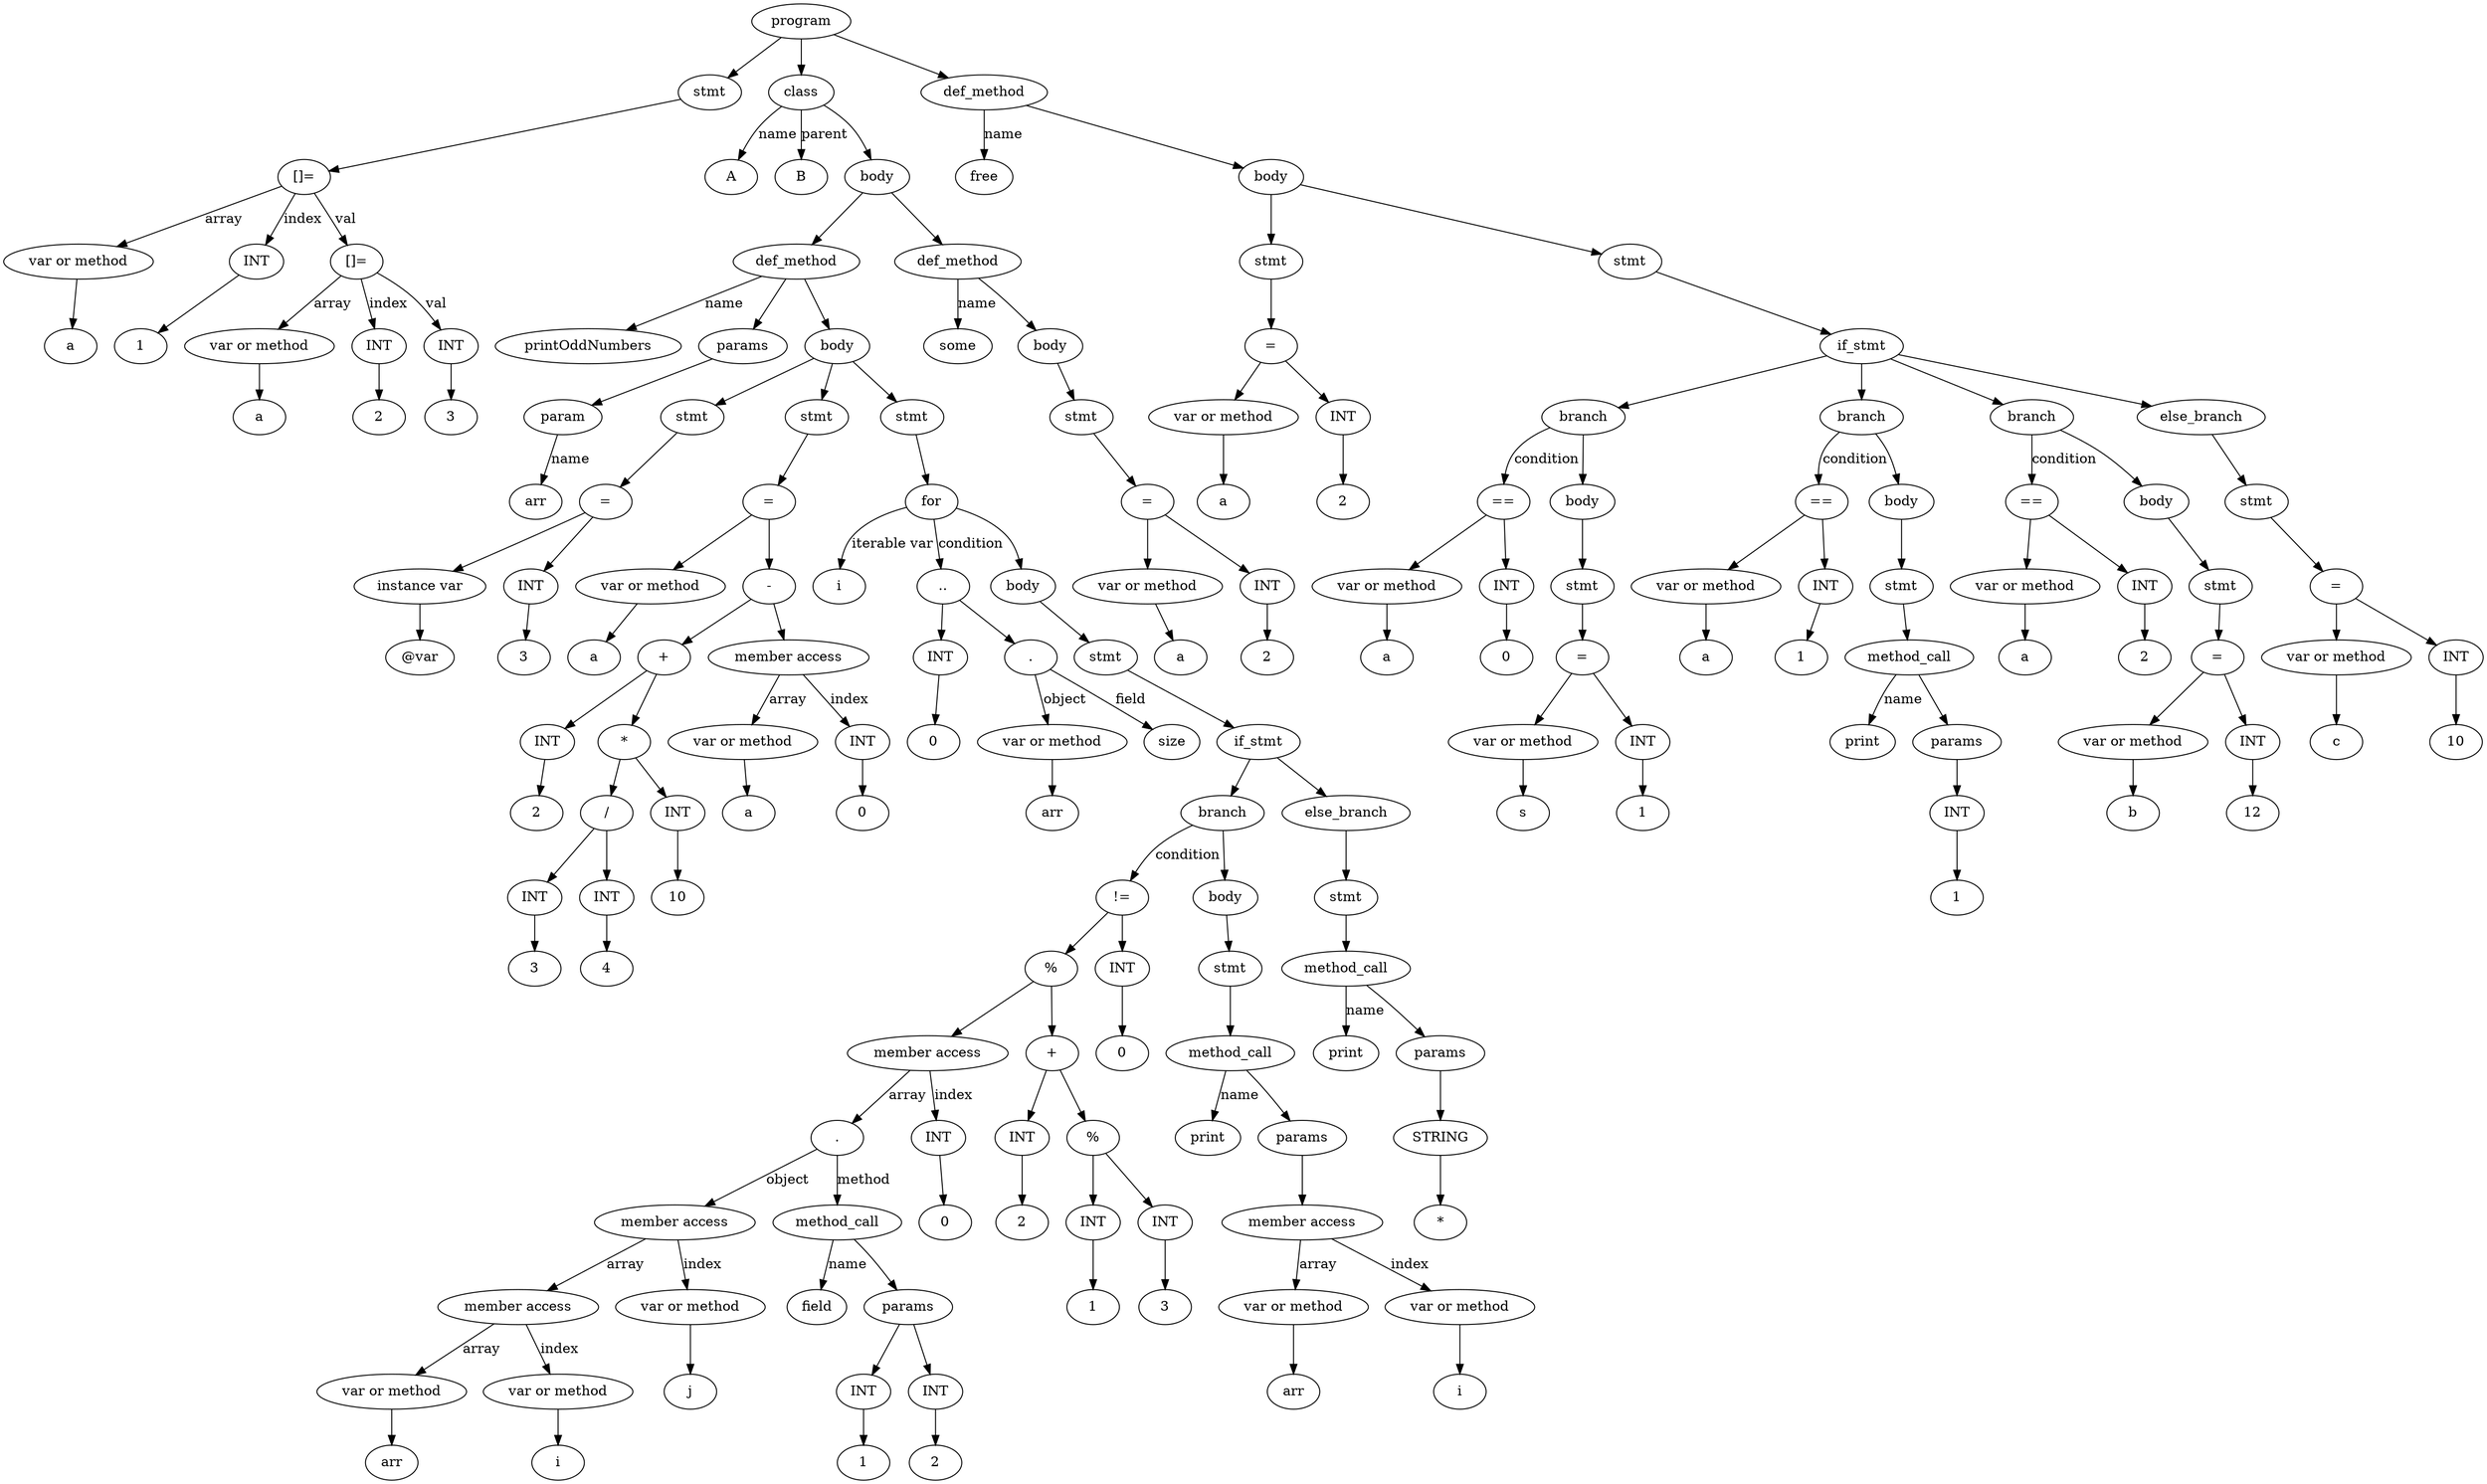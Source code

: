 digraph G {
Id00F94178 [label="program"]
Id00F92680 [label="stmt"]
Id00F91FF0 [label="[]="]
Id00F89B00 [label="var or method"]
IdVal00F89B00 [label="a"]
Id00F89B00->IdVal00F89B00
Id00F91FF0->Id00F89B00 [label = "array"]
Id00F89B50 [label="INT"]
IdVal00F89B50 [label="1"]
Id00F89B50->IdVal00F89B50
Id00F91FF0->Id00F89B50 [label = "index"]
Id00F92630 [label="[]="]
Id00F80500 [label="var or method"]
IdVal00F80500 [label="a"]
Id00F80500->IdVal00F80500
Id00F92630->Id00F80500 [label = "array"]
Id00F92360 [label="INT"]
IdVal00F92360 [label="2"]
Id00F92360->IdVal00F92360
Id00F92630->Id00F92360 [label = "index"]
Id00F921D0 [label="INT"]
IdVal00F921D0 [label="3"]
Id00F921D0->IdVal00F921D0
Id00F92630->Id00F921D0 [label = "val"]
Id00F91FF0->Id00F92630 [label = "val"]
Id00F92680->Id00F91FF0
Id00F94178->Id00F92680
Id00F94620 [label="class"]
IdName00F94620 [label="A"]
Id00F94620->IdName00F94620 [label="name"]
IdParent00F94620 [label="B"]
Id00F94620->IdParent00F94620 [label="parent"]
Id00F94460 [label="body"]
Id00F94620->Id00F94460
Id00F94798 [label="def_method"]
IdName00F94798 [label="printOddNumbers"]
Id00F94798->IdName00F94798 [label = "name"]
Id00F92CD8 [label="params"]
Id00F92CA0 [label="param"]
Id00F92CD8->Id00F92CA0
IdNameVal00F92CA0 [label="arr"]
Id00F92CA0->IdNameVal00F92CA0 [label="name"]
Id00F94798->Id00F92CD8
Id00F92D78 [label="body"]
Id00F925E0 [label="stmt"]
Id00F924A0 [label="="]
Id00F92590 [label="instance var"]
IdVal00F92590 [label="@var"]
Id00F92590->IdVal00F92590
Id00F926D0 [label="INT"]
IdVal00F926D0 [label="3"]
Id00F926D0->IdVal00F926D0
Id00F924A0->Id00F92590
Id00F924A0->Id00F926D0
Id00F925E0->Id00F924A0
Id00F92D78->Id00F925E0
Id00F924F0 [label="stmt"]
Id00F92450 [label="="]
Id00F92720 [label="var or method"]
IdVal00F92720 [label="a"]
Id00F92720->IdVal00F92720
Id00F92400 [label="-"]
Id00F92130 [label="+"]
Id00F92270 [label="INT"]
IdVal00F92270 [label="2"]
Id00F92270->IdVal00F92270
Id00F92220 [label="*"]
Id00F923B0 [label="/"]
Id00F92040 [label="INT"]
IdVal00F92040 [label="3"]
Id00F92040->IdVal00F92040
Id00F92090 [label="INT"]
IdVal00F92090 [label="4"]
Id00F92090->IdVal00F92090
Id00F923B0->Id00F92040
Id00F923B0->Id00F92090
Id00F920E0 [label="INT"]
IdVal00F920E0 [label="10"]
Id00F920E0->IdVal00F920E0
Id00F92220->Id00F923B0
Id00F92220->Id00F920E0
Id00F92130->Id00F92270
Id00F92130->Id00F92220
Id00F92310 [label = "member access"]
Id00F92180 [label="var or method"]
IdVal00F92180 [label="a"]
Id00F92180->IdVal00F92180
Id00F922C0 [label="INT"]
IdVal00F922C0 [label="0"]
Id00F922C0->IdVal00F922C0
Id00F92310->Id00F92180 [label = "array"]
Id00F92310->Id00F922C0 [label = "index"]
Id00F92400->Id00F92130
Id00F92400->Id00F92310
Id00F92450->Id00F92720
Id00F92450->Id00F92400
Id00F924F0->Id00F92450
Id00F92D78->Id00F924F0
Id00F92F10 [label="stmt"]
Id00F94690 [label="for"]
IdItersName00F94690 [label="i"]
Id00F94690->IdItersName00F94690  [label="iterable var"]
Id00F93A50 [label=".."]
Id00F92540 [label="INT"]
IdVal00F92540 [label="0"]
Id00F92540->IdVal00F92540
Id00F93BE0 [label="."]Id00F93C30 [label="var or method"]
IdVal00F93C30 [label="arr"]
Id00F93C30->IdVal00F93C30
Id00F93BE0->Id00F93C30 [label = "object"]
Id00F93E48 [label = "size"]
Id00F93BE0->Id00F93E48 [label = "field"]
Id00F93A50->Id00F92540
Id00F93A50->Id00F93BE0
Id00F94690->Id00F93A50  [label="condition"]
IdBody00F94690 [label="body"]
Id00F93550 [label="stmt"]
Id00F943F0 [label="if_stmt"]
Id00F945B0 [label="branch"]
Id00F930A0 [label="!="]
Id00F931E0 [label="%"]
Id00F93D70 [label = "member access"]
Id00F93AF0 [label="."]
Id00F93960 [label = "member access"]
Id00F93C80 [label = "member access"]
Id00F93910 [label="var or method"]
IdVal00F93910 [label="arr"]
Id00F93910->IdVal00F93910
Id00F93B40 [label="var or method"]
IdVal00F93B40 [label="i"]
Id00F93B40->IdVal00F93B40
Id00F93C80->Id00F93910 [label = "array"]
Id00F93C80->Id00F93B40 [label = "index"]
Id00F93AA0 [label="var or method"]
IdVal00F93AA0 [label="j"]
Id00F93AA0->IdVal00F93AA0
Id00F93960->Id00F93C80 [label = "array"]
Id00F93960->Id00F93AA0 [label = "index"]
Id00F93D20 [label="method_call"]
IdMethodNameVal00F93D20 [label="field"]
Id00F93D20->IdMethodNameVal00F93D20 [label="name"]
Id00F94320 [label="params"]
Id00F93D20->Id00F94320
Id00F93B90 [label="INT"]
IdVal00F93B90 [label="1"]
Id00F93B90->IdVal00F93B90
Id00F94320->Id00F93B90
Id00F93CD0 [label="INT"]
IdVal00F93CD0 [label="2"]
Id00F93CD0->IdVal00F93CD0
Id00F94320->Id00F93CD0
Id00F93AF0->Id00F93960 [label = "object"]
Id00F93AF0->Id00F93D20 [label = "method"]
Id00F93870 [label="INT"]
IdVal00F93870 [label="0"]
Id00F93870->IdVal00F93870
Id00F93D70->Id00F93AF0 [label = "array"]
Id00F93D70->Id00F93870 [label = "index"]
Id00F93640 [label="+"]
Id00F93DC0 [label="INT"]
IdVal00F93DC0 [label="2"]
Id00F93DC0->IdVal00F93DC0
Id00F93A00 [label="%"]
Id00F938C0 [label="INT"]
IdVal00F938C0 [label="1"]
Id00F938C0->IdVal00F938C0
Id00F939B0 [label="INT"]
IdVal00F939B0 [label="3"]
Id00F939B0->IdVal00F939B0
Id00F93A00->Id00F938C0
Id00F93A00->Id00F939B0
Id00F93640->Id00F93DC0
Id00F93640->Id00F93A00
Id00F931E0->Id00F93D70
Id00F931E0->Id00F93640
Id00F93370 [label="INT"]
IdVal00F93370 [label="0"]
Id00F93370->IdVal00F93370
Id00F930A0->Id00F931E0
Id00F930A0->Id00F93370
Id00F945B0->Id00F930A0  [label="condition"]
IdBody00F945B0 [label="body"]
Id00F93500 [label="stmt"]
Id00F937D0 [label="method_call"]
IdMethodNameVal00F937D0 [label="print"]
Id00F937D0->IdMethodNameVal00F937D0 [label="name"]
Id00F94658 [label="params"]
Id00F937D0->Id00F94658
Id00F93050 [label = "member access"]
Id00F93230 [label="var or method"]
IdVal00F93230 [label="arr"]
Id00F93230->IdVal00F93230
Id00F933C0 [label="var or method"]
IdVal00F933C0 [label="i"]
Id00F933C0->IdVal00F933C0
Id00F93050->Id00F93230 [label = "array"]
Id00F93050->Id00F933C0 [label = "index"]
Id00F94658->Id00F93050
Id00F93500->Id00F937D0
IdBody00F945B0->Id00F93500
Id00F945B0->IdBody00F945B0
Id00F943F0->Id00F945B0
IdElse00F943B8 [label="else_branch"]
Id00F93410 [label="stmt"]
Id00F93820 [label="method_call"]
IdMethodNameVal00F93820 [label="print"]
Id00F93820->IdMethodNameVal00F93820 [label="name"]
Id00F94738 [label="params"]
Id00F93820->Id00F94738
Id00F93460 [label="STRING"]
IdVal00F93460 [label="*"]
Id00F93460->IdVal00F93460
Id00F94738->Id00F93460
Id00F93410->Id00F93820
IdElse00F943B8->Id00F93410
Id00F943F0->IdElse00F943B8
Id00F93550->Id00F943F0
IdBody00F94690->Id00F93550
Id00F94690->IdBody00F94690
Id00F92F10->Id00F94690
Id00F92D78->Id00F92F10
Id00F94798->Id00F92D78
Id00F94460->Id00F94798
Id00F947D8 [label="def_method"]
IdName00F947D8 [label="some"]
Id00F947D8->IdName00F947D8 [label = "name"]
Id00F94498 [label="body"]
Id00F93140 [label="stmt"]
Id00F935A0 [label="="]
Id00F92FB0 [label="var or method"]
IdVal00F92FB0 [label="a"]
Id00F92FB0->IdVal00F92FB0
Id00F934B0 [label="INT"]
IdVal00F934B0 [label="2"]
Id00F934B0->IdVal00F934B0
Id00F935A0->Id00F92FB0
Id00F935A0->Id00F934B0
Id00F93140->Id00F935A0
Id00F94498->Id00F93140
Id00F947D8->Id00F94498
Id00F94460->Id00F947D8
Id00F94178->Id00F94620
Id00F96068 [label="def_method"]
IdName00F96068 [label="free"]
Id00F96068->IdName00F96068 [label = "name"]
Id00F94508 [label="body"]
Id00F932D0 [label="stmt"]
Id00F935F0 [label="="]
Id00F93190 [label="var or method"]
IdVal00F93190 [label="a"]
Id00F93190->IdVal00F93190
Id00F92E70 [label="INT"]
IdVal00F92E70 [label="2"]
Id00F92E70->IdVal00F92E70
Id00F935F0->Id00F93190
Id00F935F0->Id00F92E70
Id00F932D0->Id00F935F0
Id00F94508->Id00F932D0
Id00F959A0 [label="stmt"]
Id00F94A10 [label="if_stmt"]
Id00F945E8 [label="branch"]
Id00F93690 [label="=="]
Id00F930F0 [label="var or method"]
IdVal00F930F0 [label="a"]
Id00F930F0->IdVal00F930F0
Id00F93280 [label="INT"]
IdVal00F93280 [label="0"]
Id00F93280->IdVal00F93280
Id00F93690->Id00F930F0
Id00F93690->Id00F93280
Id00F945E8->Id00F93690  [label="condition"]
IdBody00F945E8 [label="body"]
Id00F93730 [label="stmt"]
Id00F93000 [label="="]
Id00F92F60 [label="var or method"]
IdVal00F92F60 [label="s"]
Id00F92F60->IdVal00F92F60
Id00F936E0 [label="INT"]
IdVal00F936E0 [label="1"]
Id00F936E0->IdVal00F936E0
Id00F93000->Id00F92F60
Id00F93000->Id00F936E0
Id00F93730->Id00F93000
IdBody00F945E8->Id00F93730
Id00F945E8->IdBody00F945E8
Id00F94A10->Id00F945E8
Id00F948F8 [label="branch"]
Id00F93320 [label="=="]
Id00F93780 [label="var or method"]
IdVal00F93780 [label="a"]
Id00F93780->IdVal00F93780
Id00F92EC0 [label="INT"]
IdVal00F92EC0 [label="1"]
Id00F92EC0->IdVal00F92EC0
Id00F93320->Id00F93780
Id00F93320->Id00F92EC0
Id00F948F8->Id00F93320  [label="condition"]
IdBody00F948F8 [label="body"]
Id00F95680 [label="stmt"]
Id00F955E0 [label="method_call"]
IdMethodNameVal00F955E0 [label="print"]
Id00F955E0->IdMethodNameVal00F955E0 [label="name"]
Id00F94AB8 [label="params"]
Id00F955E0->Id00F94AB8
Id00F952C0 [label="INT"]
IdVal00F952C0 [label="1"]
Id00F952C0->IdVal00F952C0
Id00F94AB8->Id00F952C0
Id00F95680->Id00F955E0
IdBody00F948F8->Id00F95680
Id00F948F8->IdBody00F948F8
Id00F94A10->Id00F948F8
Id00F94AF0 [label="branch"]
Id00F95900 [label="=="]
Id00F95180 [label="var or method"]
IdVal00F95180 [label="a"]
Id00F95180->IdVal00F95180
Id00F957C0 [label="INT"]
IdVal00F957C0 [label="2"]
Id00F957C0->IdVal00F957C0
Id00F95900->Id00F95180
Id00F95900->Id00F957C0
Id00F94AF0->Id00F95900  [label="condition"]
IdBody00F94AF0 [label="body"]
Id00F954F0 [label="stmt"]
Id00F956D0 [label="="]
Id00F95770 [label="var or method"]
IdVal00F95770 [label="b"]
Id00F95770->IdVal00F95770
Id00F954A0 [label="INT"]
IdVal00F954A0 [label="12"]
Id00F954A0->IdVal00F954A0
Id00F956D0->Id00F95770
Id00F956D0->Id00F954A0
Id00F954F0->Id00F956D0
IdBody00F94AF0->Id00F954F0
Id00F94AF0->IdBody00F94AF0
Id00F94A10->Id00F94AF0
IdElse00F94F50 [label="else_branch"]
Id00F95630 [label="stmt"]
Id00F95860 [label="="]
Id00F95310 [label="var or method"]
IdVal00F95310 [label="c"]
Id00F95310->IdVal00F95310
Id00F95950 [label="INT"]
IdVal00F95950 [label="10"]
Id00F95950->IdVal00F95950
Id00F95860->Id00F95310
Id00F95860->Id00F95950
Id00F95630->Id00F95860
IdElse00F94F50->Id00F95630
Id00F94A10->IdElse00F94F50
Id00F959A0->Id00F94A10
Id00F94508->Id00F959A0
Id00F96068->Id00F94508
Id00F94178->Id00F96068
}